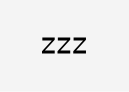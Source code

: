 digraph G {
	graph [bgcolor="#f4f4f4", size="2.5"]
	node [shape=plaintext, fontname="helvetica"]
	// rankdir="LR"
    graph [dpi=140]
	
zzz
}